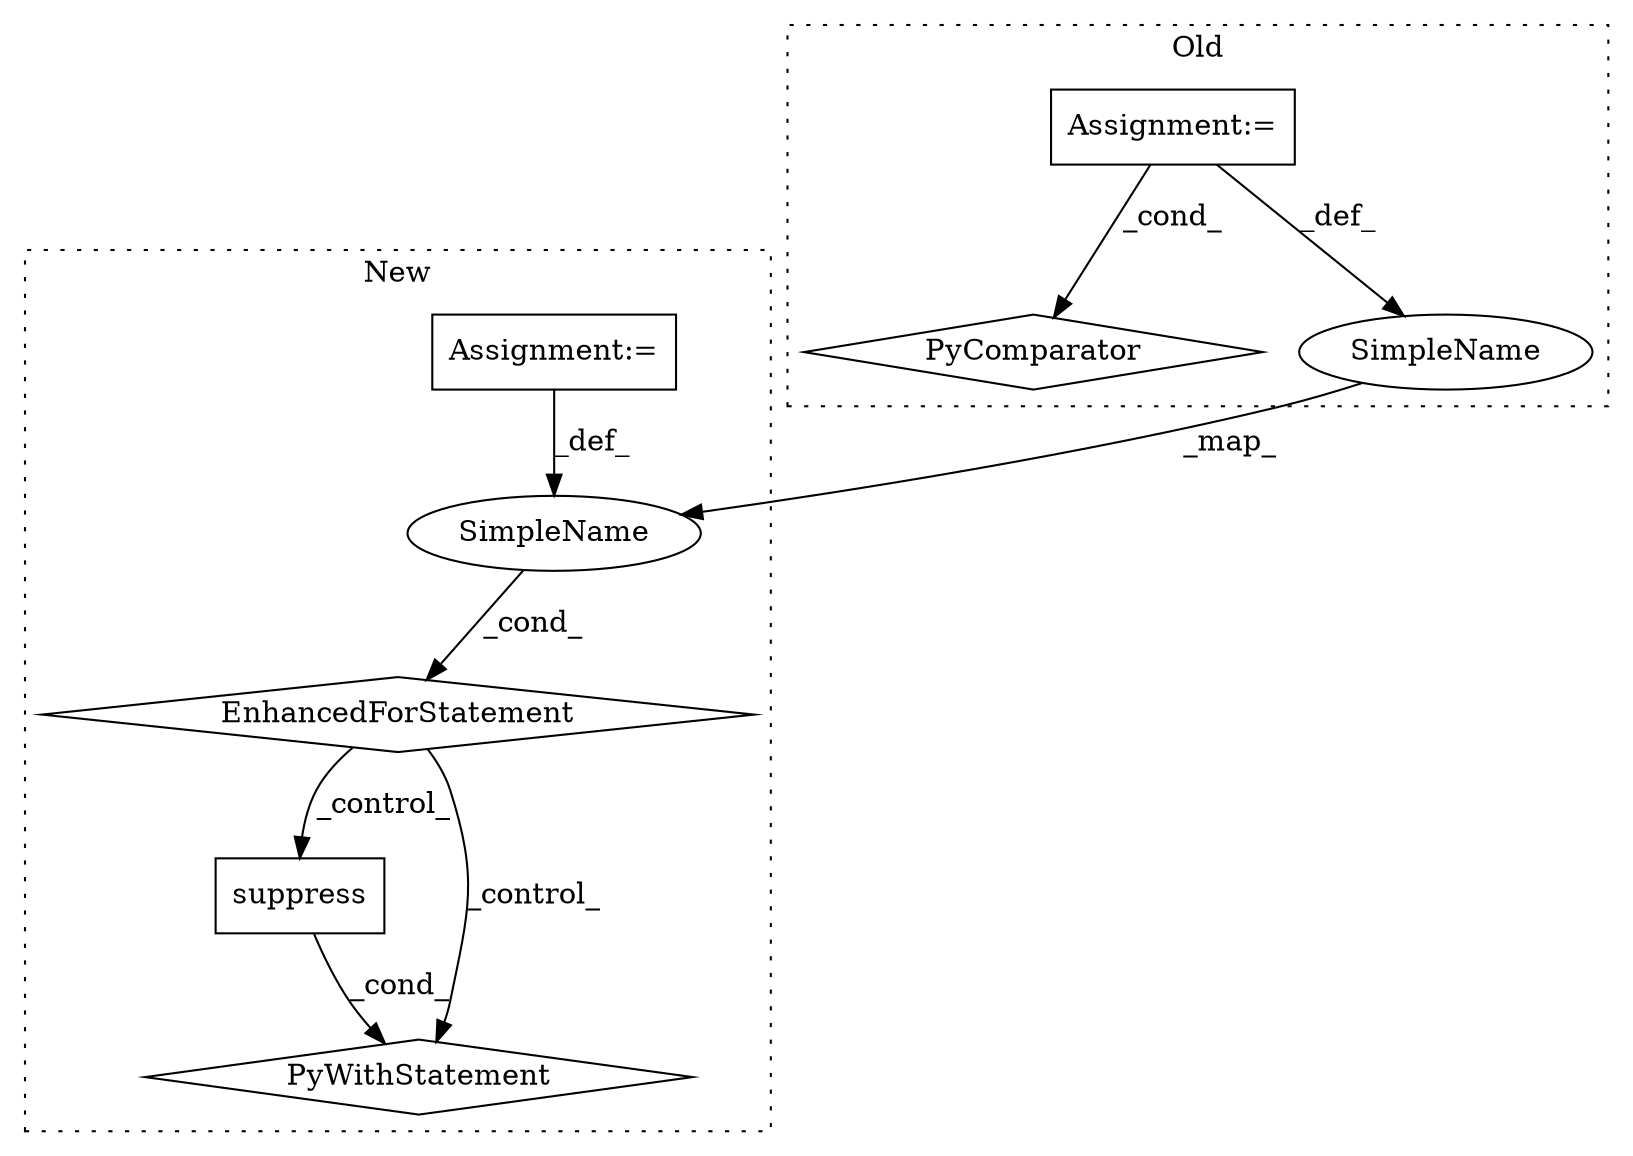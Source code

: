 digraph G {
subgraph cluster0 {
1 [label="PyComparator" a="113" s="5630" l="37" shape="diamond"];
5 [label="Assignment:=" a="7" s="5630" l="37" shape="box"];
8 [label="SimpleName" a="42" s="5633" l="5" shape="ellipse"];
label = "Old";
style="dotted";
}
subgraph cluster1 {
2 [label="suppress" a="32" s="5814,5831" l="9,1" shape="box"];
3 [label="PyWithStatement" a="104" s="5804,5832" l="10,2" shape="diamond"];
4 [label="Assignment:=" a="7" s="5712,5794" l="53,2" shape="box"];
6 [label="EnhancedForStatement" a="70" s="5712,5794" l="53,2" shape="diamond"];
7 [label="SimpleName" a="42" s="5769" l="5" shape="ellipse"];
label = "New";
style="dotted";
}
2 -> 3 [label="_cond_"];
4 -> 7 [label="_def_"];
5 -> 8 [label="_def_"];
5 -> 1 [label="_cond_"];
6 -> 3 [label="_control_"];
6 -> 2 [label="_control_"];
7 -> 6 [label="_cond_"];
8 -> 7 [label="_map_"];
}